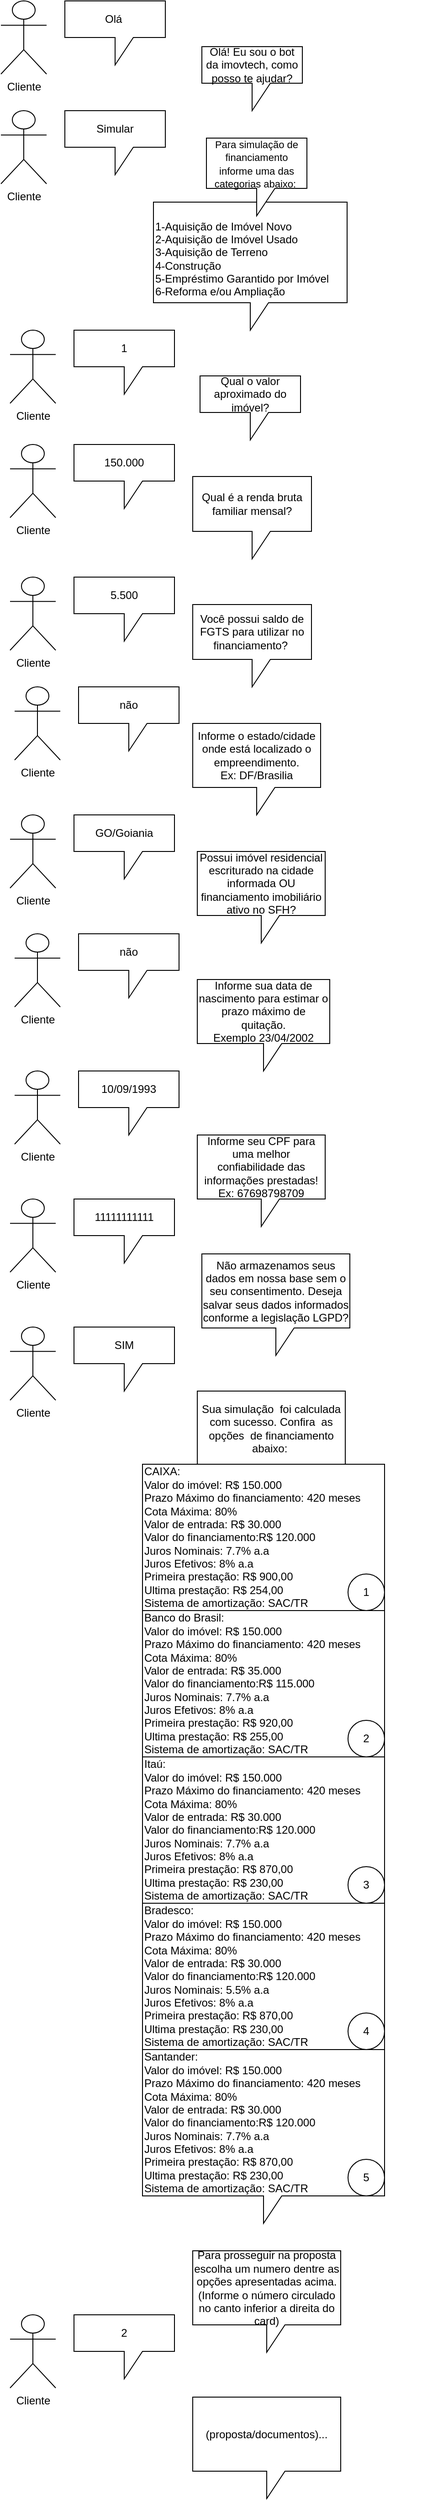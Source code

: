 <mxfile version="14.7.3" type="device"><diagram id="b9OmlH3RRHzQjavhj4P1" name="Page-1"><mxGraphModel dx="868" dy="482" grid="1" gridSize="10" guides="1" tooltips="1" connect="1" arrows="1" fold="1" page="1" pageScale="1" pageWidth="827" pageHeight="1169" math="0" shadow="0"><root><mxCell id="0"/><mxCell id="1" parent="0"/><mxCell id="jeerwUKFaOaXz80sRQCc-1" value="Cliente" style="shape=umlActor;verticalLabelPosition=bottom;verticalAlign=top;html=1;outlineConnect=0;" parent="1" vertex="1"><mxGeometry x="110" y="60" width="50" height="80" as="geometry"/></mxCell><mxCell id="jeerwUKFaOaXz80sRQCc-3" value="" style="shape=image;html=1;verticalAlign=top;verticalLabelPosition=bottom;labelBackgroundColor=#ffffff;imageAspect=0;aspect=fixed;image=https://cdn2.iconfinder.com/data/icons/artificial-intelligence-52/48/bl_1647_Robot_artificial_intelligence_worker_dog_magnifier_bot-128.png" parent="1" vertex="1"><mxGeometry x="450" y="120" width="70" height="70" as="geometry"/></mxCell><mxCell id="jeerwUKFaOaXz80sRQCc-5" value="Olá&amp;nbsp;" style="shape=callout;whiteSpace=wrap;html=1;perimeter=calloutPerimeter;" parent="1" vertex="1"><mxGeometry x="180" y="60" width="110" height="70" as="geometry"/></mxCell><mxCell id="jeerwUKFaOaXz80sRQCc-6" value="Olá! Eu sou o bot da imovtech, como posso te ajudar?" style="shape=callout;whiteSpace=wrap;html=1;perimeter=calloutPerimeter;" parent="1" vertex="1"><mxGeometry x="330" y="110" width="110" height="70" as="geometry"/></mxCell><mxCell id="jeerwUKFaOaXz80sRQCc-11" value="Cliente" style="shape=umlActor;verticalLabelPosition=bottom;verticalAlign=top;html=1;outlineConnect=0;" parent="1" vertex="1"><mxGeometry x="110" y="180" width="50" height="80" as="geometry"/></mxCell><mxCell id="jeerwUKFaOaXz80sRQCc-12" value="Simular" style="shape=callout;whiteSpace=wrap;html=1;perimeter=calloutPerimeter;" parent="1" vertex="1"><mxGeometry x="180" y="180" width="110" height="70" as="geometry"/></mxCell><mxCell id="jeerwUKFaOaXz80sRQCc-13" value="" style="shape=image;html=1;verticalAlign=top;verticalLabelPosition=bottom;labelBackgroundColor=#ffffff;imageAspect=0;aspect=fixed;image=https://cdn2.iconfinder.com/data/icons/artificial-intelligence-52/48/bl_1647_Robot_artificial_intelligence_worker_dog_magnifier_bot-128.png" parent="1" vertex="1"><mxGeometry x="450" y="225" width="70" height="70" as="geometry"/></mxCell><mxCell id="jeerwUKFaOaXz80sRQCc-19" value="&lt;p&gt;&lt;span&gt;&lt;br&gt;&lt;/span&gt;&lt;span&gt;1-Aquisição de Imóvel Novo&lt;br&gt;&lt;/span&gt;&lt;span&gt;2-Aquisição de Imóvel Usado&lt;br&gt;&lt;/span&gt;&lt;span&gt;3-Aquisição de Terreno&lt;br&gt;&lt;/span&gt;&lt;span&gt;4-Construção&lt;br&gt;&lt;/span&gt;&lt;span&gt;5-Empréstimo Garantido por Imóvel&lt;/span&gt;&lt;span&gt;&lt;br&gt;&lt;/span&gt;&lt;span&gt;6-Reforma e/ou Ampliação&lt;/span&gt;&lt;/p&gt;" style="shape=callout;whiteSpace=wrap;html=1;perimeter=calloutPerimeter;align=left;" parent="1" vertex="1"><mxGeometry x="277" y="280" width="212" height="140" as="geometry"/></mxCell><mxCell id="jeerwUKFaOaXz80sRQCc-20" value="&lt;font style=&quot;font-size: 11px&quot;&gt;Para simulação de financiamento informe uma das categorias abaixo:&amp;nbsp;&lt;/font&gt;" style="shape=callout;whiteSpace=wrap;html=1;perimeter=calloutPerimeter;" parent="1" vertex="1"><mxGeometry x="335" y="210" width="110" height="85" as="geometry"/></mxCell><mxCell id="jeerwUKFaOaXz80sRQCc-22" value="Cliente" style="shape=umlActor;verticalLabelPosition=bottom;verticalAlign=top;html=1;outlineConnect=0;" parent="1" vertex="1"><mxGeometry x="120" y="420" width="50" height="80" as="geometry"/></mxCell><mxCell id="jeerwUKFaOaXz80sRQCc-23" value="" style="shape=image;html=1;verticalAlign=top;verticalLabelPosition=bottom;labelBackgroundColor=#ffffff;imageAspect=0;aspect=fixed;image=https://cdn2.iconfinder.com/data/icons/artificial-intelligence-52/48/bl_1647_Robot_artificial_intelligence_worker_dog_magnifier_bot-128.png" parent="1" vertex="1"><mxGeometry x="450" y="480" width="70" height="70" as="geometry"/></mxCell><mxCell id="jeerwUKFaOaXz80sRQCc-24" value="1" style="shape=callout;whiteSpace=wrap;html=1;perimeter=calloutPerimeter;" parent="1" vertex="1"><mxGeometry x="190" y="420" width="110" height="70" as="geometry"/></mxCell><mxCell id="jeerwUKFaOaXz80sRQCc-25" value="Qual o valor aproximado do imóvel?" style="shape=callout;whiteSpace=wrap;html=1;perimeter=calloutPerimeter;" parent="1" vertex="1"><mxGeometry x="328" y="470" width="110" height="70" as="geometry"/></mxCell><mxCell id="jeerwUKFaOaXz80sRQCc-26" value="Cliente" style="shape=umlActor;verticalLabelPosition=bottom;verticalAlign=top;html=1;outlineConnect=0;" parent="1" vertex="1"><mxGeometry x="120" y="545" width="50" height="80" as="geometry"/></mxCell><mxCell id="jeerwUKFaOaXz80sRQCc-27" value="150.000" style="shape=callout;whiteSpace=wrap;html=1;perimeter=calloutPerimeter;" parent="1" vertex="1"><mxGeometry x="190" y="545" width="110" height="70" as="geometry"/></mxCell><mxCell id="jeerwUKFaOaXz80sRQCc-28" value="Informe o estado/cidade onde está localizado o empreendimento. &lt;br&gt;Ex: DF/Brasilia" style="shape=callout;whiteSpace=wrap;html=1;perimeter=calloutPerimeter;" parent="1" vertex="1"><mxGeometry x="320" y="850" width="140" height="100" as="geometry"/></mxCell><mxCell id="jeerwUKFaOaXz80sRQCc-29" value="" style="shape=image;html=1;verticalAlign=top;verticalLabelPosition=bottom;labelBackgroundColor=#ffffff;imageAspect=0;aspect=fixed;image=https://cdn2.iconfinder.com/data/icons/artificial-intelligence-52/48/bl_1647_Robot_artificial_intelligence_worker_dog_magnifier_bot-128.png" parent="1" vertex="1"><mxGeometry x="470" y="880" width="70" height="70" as="geometry"/></mxCell><mxCell id="jeerwUKFaOaXz80sRQCc-30" value="Cliente" style="shape=umlActor;verticalLabelPosition=bottom;verticalAlign=top;html=1;outlineConnect=0;" parent="1" vertex="1"><mxGeometry x="125" y="1230" width="50" height="80" as="geometry"/></mxCell><mxCell id="jeerwUKFaOaXz80sRQCc-31" value="10/09/1993" style="shape=callout;whiteSpace=wrap;html=1;perimeter=calloutPerimeter;" parent="1" vertex="1"><mxGeometry x="195" y="1230" width="110" height="70" as="geometry"/></mxCell><mxCell id="jeerwUKFaOaXz80sRQCc-32" value="Informe sua data de nascimento para estimar o prazo máximo de quitação. &lt;br&gt;Exemplo 23/04/2002" style="shape=callout;whiteSpace=wrap;html=1;perimeter=calloutPerimeter;" parent="1" vertex="1"><mxGeometry x="325" y="1130" width="145" height="100" as="geometry"/></mxCell><mxCell id="jeerwUKFaOaXz80sRQCc-33" value="" style="shape=image;html=1;verticalAlign=top;verticalLabelPosition=bottom;labelBackgroundColor=#ffffff;imageAspect=0;aspect=fixed;image=https://cdn2.iconfinder.com/data/icons/artificial-intelligence-52/48/bl_1647_Robot_artificial_intelligence_worker_dog_magnifier_bot-128.png" parent="1" vertex="1"><mxGeometry x="482" y="1150" width="70" height="70" as="geometry"/></mxCell><mxCell id="jeerwUKFaOaXz80sRQCc-35" value="Cliente" style="shape=umlActor;verticalLabelPosition=bottom;verticalAlign=top;html=1;outlineConnect=0;" parent="1" vertex="1"><mxGeometry x="120" y="690" width="50" height="80" as="geometry"/></mxCell><mxCell id="jeerwUKFaOaXz80sRQCc-36" value="5.500" style="shape=callout;whiteSpace=wrap;html=1;perimeter=calloutPerimeter;" parent="1" vertex="1"><mxGeometry x="190" y="690" width="110" height="70" as="geometry"/></mxCell><mxCell id="jeerwUKFaOaXz80sRQCc-37" value="Qual é a renda bruta familiar mensal?" style="shape=callout;whiteSpace=wrap;html=1;perimeter=calloutPerimeter;" parent="1" vertex="1"><mxGeometry x="320" y="580" width="130" height="90" as="geometry"/></mxCell><mxCell id="jeerwUKFaOaXz80sRQCc-38" value="" style="shape=image;html=1;verticalAlign=top;verticalLabelPosition=bottom;labelBackgroundColor=#ffffff;imageAspect=0;aspect=fixed;image=https://cdn2.iconfinder.com/data/icons/artificial-intelligence-52/48/bl_1647_Robot_artificial_intelligence_worker_dog_magnifier_bot-128.png" parent="1" vertex="1"><mxGeometry x="460" y="600" width="70" height="70" as="geometry"/></mxCell><mxCell id="jeerwUKFaOaXz80sRQCc-43" value="Cliente" style="shape=umlActor;verticalLabelPosition=bottom;verticalAlign=top;html=1;outlineConnect=0;" parent="1" vertex="1"><mxGeometry x="120" y="950" width="50" height="80" as="geometry"/></mxCell><mxCell id="jeerwUKFaOaXz80sRQCc-44" value="GO/Goiania" style="shape=callout;whiteSpace=wrap;html=1;perimeter=calloutPerimeter;" parent="1" vertex="1"><mxGeometry x="190" y="950" width="110" height="70" as="geometry"/></mxCell><mxCell id="jeerwUKFaOaXz80sRQCc-45" value="Informe seu CPF para uma melhor confiabilidade das informações prestadas!&lt;br&gt;Ex: 67698798709" style="shape=callout;whiteSpace=wrap;html=1;perimeter=calloutPerimeter;" parent="1" vertex="1"><mxGeometry x="325" y="1300" width="140" height="100" as="geometry"/></mxCell><mxCell id="jeerwUKFaOaXz80sRQCc-46" value="" style="shape=image;html=1;verticalAlign=top;verticalLabelPosition=bottom;labelBackgroundColor=#ffffff;imageAspect=0;aspect=fixed;image=https://cdn2.iconfinder.com/data/icons/artificial-intelligence-52/48/bl_1647_Robot_artificial_intelligence_worker_dog_magnifier_bot-128.png" parent="1" vertex="1"><mxGeometry x="475" y="1320" width="70" height="70" as="geometry"/></mxCell><mxCell id="jeerwUKFaOaXz80sRQCc-47" value="Não armazenamos seus dados em nossa base sem o seu consentimento. Deseja salvar seus dados informados conforme a legislação LGPD?" style="shape=callout;whiteSpace=wrap;html=1;perimeter=calloutPerimeter;" parent="1" vertex="1"><mxGeometry x="330" y="1430" width="162" height="111" as="geometry"/></mxCell><mxCell id="jeerwUKFaOaXz80sRQCc-49" value="Cliente" style="shape=umlActor;verticalLabelPosition=bottom;verticalAlign=top;html=1;outlineConnect=0;" parent="1" vertex="1"><mxGeometry x="120" y="1370" width="50" height="80" as="geometry"/></mxCell><mxCell id="jeerwUKFaOaXz80sRQCc-50" value="11111111111" style="shape=callout;whiteSpace=wrap;html=1;perimeter=calloutPerimeter;" parent="1" vertex="1"><mxGeometry x="190" y="1370" width="110" height="70" as="geometry"/></mxCell><mxCell id="jeerwUKFaOaXz80sRQCc-51" value="" style="shape=image;html=1;verticalAlign=top;verticalLabelPosition=bottom;labelBackgroundColor=#ffffff;imageAspect=0;aspect=fixed;image=https://cdn2.iconfinder.com/data/icons/artificial-intelligence-52/48/bl_1647_Robot_artificial_intelligence_worker_dog_magnifier_bot-128.png" parent="1" vertex="1"><mxGeometry x="500" y="1471" width="70" height="70" as="geometry"/></mxCell><mxCell id="jeerwUKFaOaXz80sRQCc-54" value="Cliente" style="shape=umlActor;verticalLabelPosition=bottom;verticalAlign=top;html=1;outlineConnect=0;" parent="1" vertex="1"><mxGeometry x="120" y="1510" width="50" height="80" as="geometry"/></mxCell><mxCell id="jeerwUKFaOaXz80sRQCc-55" value="SIM" style="shape=callout;whiteSpace=wrap;html=1;perimeter=calloutPerimeter;" parent="1" vertex="1"><mxGeometry x="190" y="1510" width="110" height="70" as="geometry"/></mxCell><mxCell id="jeerwUKFaOaXz80sRQCc-56" value="Cliente" style="shape=umlActor;verticalLabelPosition=bottom;verticalAlign=top;html=1;outlineConnect=0;" parent="1" vertex="1"><mxGeometry x="125" y="810" width="50" height="80" as="geometry"/></mxCell><mxCell id="jeerwUKFaOaXz80sRQCc-57" value="não" style="shape=callout;whiteSpace=wrap;html=1;perimeter=calloutPerimeter;" parent="1" vertex="1"><mxGeometry x="195" y="810" width="110" height="70" as="geometry"/></mxCell><mxCell id="jeerwUKFaOaXz80sRQCc-58" value="&lt;p&gt;&lt;span style=&quot;text-align: left&quot;&gt;Você possui saldo de FGTS para utilizar no financiamento?&lt;/span&gt;&lt;span style=&quot;text-align: left&quot;&gt;&amp;nbsp;&lt;/span&gt;&lt;/p&gt;" style="shape=callout;whiteSpace=wrap;html=1;perimeter=calloutPerimeter;" parent="1" vertex="1"><mxGeometry x="320" y="720" width="130" height="90" as="geometry"/></mxCell><mxCell id="jeerwUKFaOaXz80sRQCc-59" value="" style="shape=image;html=1;verticalAlign=top;verticalLabelPosition=bottom;labelBackgroundColor=#ffffff;imageAspect=0;aspect=fixed;image=https://cdn2.iconfinder.com/data/icons/artificial-intelligence-52/48/bl_1647_Robot_artificial_intelligence_worker_dog_magnifier_bot-128.png" parent="1" vertex="1"><mxGeometry x="460" y="740" width="70" height="70" as="geometry"/></mxCell><mxCell id="jeerwUKFaOaXz80sRQCc-60" value="Cliente" style="shape=umlActor;verticalLabelPosition=bottom;verticalAlign=top;html=1;outlineConnect=0;" parent="1" vertex="1"><mxGeometry x="125" y="1080" width="50" height="80" as="geometry"/></mxCell><mxCell id="jeerwUKFaOaXz80sRQCc-61" value="não" style="shape=callout;whiteSpace=wrap;html=1;perimeter=calloutPerimeter;" parent="1" vertex="1"><mxGeometry x="195" y="1080" width="110" height="70" as="geometry"/></mxCell><mxCell id="jeerwUKFaOaXz80sRQCc-62" value="&lt;p&gt;&lt;span style=&quot;text-align: center ; text-indent: 0px ; display: inline ; float: none&quot;&gt;Possui imóvel residencial escriturado na cidade informada OU financiamento imobiliário ativo no SFH?&lt;/span&gt;&lt;/p&gt;" style="shape=callout;whiteSpace=wrap;html=1;perimeter=calloutPerimeter;" parent="1" vertex="1"><mxGeometry x="325" y="990" width="140" height="100" as="geometry"/></mxCell><mxCell id="jeerwUKFaOaXz80sRQCc-63" value="" style="shape=image;html=1;verticalAlign=top;verticalLabelPosition=bottom;labelBackgroundColor=#ffffff;imageAspect=0;aspect=fixed;image=https://cdn2.iconfinder.com/data/icons/artificial-intelligence-52/48/bl_1647_Robot_artificial_intelligence_worker_dog_magnifier_bot-128.png" parent="1" vertex="1"><mxGeometry x="475" y="1020" width="70" height="70" as="geometry"/></mxCell><mxCell id="jeerwUKFaOaXz80sRQCc-65" value="Sua simulação&amp;nbsp; foi calculada com sucesso. Confira&amp;nbsp; as opções&amp;nbsp; de financiamento abaixo:&amp;nbsp;" style="shape=callout;whiteSpace=wrap;html=1;perimeter=calloutPerimeter;" parent="1" vertex="1"><mxGeometry x="325" y="1580" width="162" height="111" as="geometry"/></mxCell><mxCell id="jeerwUKFaOaXz80sRQCc-66" value="" style="shape=image;html=1;verticalAlign=top;verticalLabelPosition=bottom;labelBackgroundColor=#ffffff;imageAspect=0;aspect=fixed;image=https://cdn2.iconfinder.com/data/icons/artificial-intelligence-52/48/bl_1647_Robot_artificial_intelligence_worker_dog_magnifier_bot-128.png" parent="1" vertex="1"><mxGeometry x="487" y="1600.5" width="70" height="70" as="geometry"/></mxCell><mxCell id="jeerwUKFaOaXz80sRQCc-68" value="CAIXA:&amp;nbsp;&lt;br&gt;Valor do imóvel: R$ 150.000&lt;br&gt;Prazo Máximo do financiamento: 420 meses&lt;br&gt;Cota Máxima: 80%&lt;br&gt;Valor de entrada: R$ 30.000&lt;br&gt;Valor do financiamento:R$ 120.000&lt;br&gt;Juros Nominais: 7.7% a.a&lt;br&gt;Juros Efetivos: 8% a.a&lt;br&gt;Primeira prestação: R$ 900,00&lt;br&gt;Ultima prestação: R$ 254,00&lt;br&gt;Sistema de amortização: SAC/TR" style="shape=callout;whiteSpace=wrap;html=1;perimeter=calloutPerimeter;align=left;" parent="1" vertex="1"><mxGeometry x="265" y="1660" width="265" height="190" as="geometry"/></mxCell><mxCell id="jeerwUKFaOaXz80sRQCc-69" value="Banco do Brasil:&amp;nbsp;&lt;br&gt;Valor do imóvel: R$ 150.000&lt;br&gt;Prazo Máximo do financiamento: 420 meses&lt;br&gt;Cota Máxima: 80%&lt;br&gt;Valor de entrada: R$ 35.000&lt;br&gt;Valor do financiamento:R$ 115.000&lt;br&gt;Juros Nominais: 7.7% a.a&lt;br&gt;Juros Efetivos: 8% a.a&lt;br&gt;Primeira prestação: R$ 920,00&lt;br&gt;Ultima prestação: R$ 255,00&lt;br&gt;Sistema de amortização: SAC/TR" style="shape=callout;whiteSpace=wrap;html=1;perimeter=calloutPerimeter;align=left;" parent="1" vertex="1"><mxGeometry x="265" y="1820" width="265" height="190" as="geometry"/></mxCell><mxCell id="jeerwUKFaOaXz80sRQCc-70" value="Itaú:&amp;nbsp;&lt;br&gt;Valor do imóvel: R$ 150.000&lt;br&gt;Prazo Máximo do financiamento: 420 meses&lt;br&gt;Cota Máxima: 80%&lt;br&gt;Valor de entrada: R$ 30.000&lt;br&gt;Valor do financiamento:R$ 120.000&lt;br&gt;Juros Nominais: 7.7% a.a&lt;br&gt;Juros Efetivos: 8% a.a&lt;br&gt;Primeira prestação: R$ 870,00&lt;br&gt;Ultima prestação: R$ 230,00&lt;br&gt;Sistema de amortização: SAC/TR" style="shape=callout;whiteSpace=wrap;html=1;perimeter=calloutPerimeter;align=left;" parent="1" vertex="1"><mxGeometry x="265" y="1980" width="265" height="190" as="geometry"/></mxCell><mxCell id="jeerwUKFaOaXz80sRQCc-71" value="Bradesco:&amp;nbsp;&lt;br&gt;Valor do imóvel: R$ 150.000&lt;br&gt;Prazo Máximo do financiamento: 420 meses&lt;br&gt;Cota Máxima: 80%&lt;br&gt;Valor de entrada: R$ 30.000&lt;br&gt;Valor do financiamento:R$ 120.000&lt;br&gt;Juros Nominais: 5.5% a.a&lt;br&gt;Juros Efetivos: 8% a.a&lt;br&gt;Primeira prestação: R$ 870,00&lt;br&gt;Ultima prestação: R$ 230,00&lt;br&gt;Sistema de amortização: SAC/TR" style="shape=callout;whiteSpace=wrap;html=1;perimeter=calloutPerimeter;align=left;" parent="1" vertex="1"><mxGeometry x="265" y="2140" width="265" height="190" as="geometry"/></mxCell><mxCell id="jeerwUKFaOaXz80sRQCc-72" value="Santander:&amp;nbsp;&lt;br&gt;Valor do imóvel: R$ 150.000&lt;br&gt;Prazo Máximo do financiamento: 420 meses&lt;br&gt;Cota Máxima: 80%&lt;br&gt;Valor de entrada: R$ 30.000&lt;br&gt;Valor do financiamento:R$ 120.000&lt;br&gt;Juros Nominais: 7.7% a.a&lt;br&gt;Juros Efetivos: 8% a.a&lt;br&gt;Primeira prestação: R$ 870,00&lt;br&gt;Ultima prestação: R$ 230,00&lt;br&gt;Sistema de amortização: SAC/TR" style="shape=callout;whiteSpace=wrap;html=1;perimeter=calloutPerimeter;align=left;" parent="1" vertex="1"><mxGeometry x="265" y="2300" width="265" height="190" as="geometry"/></mxCell><mxCell id="jeerwUKFaOaXz80sRQCc-78" value="4" style="ellipse;whiteSpace=wrap;html=1;aspect=fixed;" parent="1" vertex="1"><mxGeometry x="490" y="2260" width="40" height="40" as="geometry"/></mxCell><mxCell id="jeerwUKFaOaXz80sRQCc-79" value="1" style="ellipse;whiteSpace=wrap;html=1;aspect=fixed;" parent="1" vertex="1"><mxGeometry x="490" y="1780" width="40" height="40" as="geometry"/></mxCell><mxCell id="jeerwUKFaOaXz80sRQCc-80" value="2" style="ellipse;whiteSpace=wrap;html=1;aspect=fixed;" parent="1" vertex="1"><mxGeometry x="490" y="1940" width="40" height="40" as="geometry"/></mxCell><mxCell id="jeerwUKFaOaXz80sRQCc-81" value="3" style="ellipse;whiteSpace=wrap;html=1;aspect=fixed;" parent="1" vertex="1"><mxGeometry x="490" y="2100" width="40" height="40" as="geometry"/></mxCell><mxCell id="jeerwUKFaOaXz80sRQCc-82" value="5" style="ellipse;whiteSpace=wrap;html=1;aspect=fixed;" parent="1" vertex="1"><mxGeometry x="490" y="2420" width="40" height="40" as="geometry"/></mxCell><mxCell id="jeerwUKFaOaXz80sRQCc-83" value="Para prosseguir na proposta escolha um numero dentre as opções apresentadas acima. (Informe o número circulado no canto inferior a direita do card)" style="shape=callout;whiteSpace=wrap;html=1;perimeter=calloutPerimeter;" parent="1" vertex="1"><mxGeometry x="320" y="2520" width="162" height="111" as="geometry"/></mxCell><mxCell id="jeerwUKFaOaXz80sRQCc-84" value="" style="shape=image;html=1;verticalAlign=top;verticalLabelPosition=bottom;labelBackgroundColor=#ffffff;imageAspect=0;aspect=fixed;image=https://cdn2.iconfinder.com/data/icons/artificial-intelligence-52/48/bl_1647_Robot_artificial_intelligence_worker_dog_magnifier_bot-128.png" parent="1" vertex="1"><mxGeometry x="482" y="2580" width="70" height="70" as="geometry"/></mxCell><mxCell id="jeerwUKFaOaXz80sRQCc-85" value="Cliente" style="shape=umlActor;verticalLabelPosition=bottom;verticalAlign=top;html=1;outlineConnect=0;" parent="1" vertex="1"><mxGeometry x="120" y="2590" width="50" height="80" as="geometry"/></mxCell><mxCell id="jeerwUKFaOaXz80sRQCc-86" value="2" style="shape=callout;whiteSpace=wrap;html=1;perimeter=calloutPerimeter;" parent="1" vertex="1"><mxGeometry x="190" y="2590" width="110" height="70" as="geometry"/></mxCell><mxCell id="jeerwUKFaOaXz80sRQCc-87" value="(proposta/documentos)..." style="shape=callout;whiteSpace=wrap;html=1;perimeter=calloutPerimeter;" parent="1" vertex="1"><mxGeometry x="320" y="2680" width="162" height="111" as="geometry"/></mxCell><mxCell id="jeerwUKFaOaXz80sRQCc-88" value="" style="shape=image;html=1;verticalAlign=top;verticalLabelPosition=bottom;labelBackgroundColor=#ffffff;imageAspect=0;aspect=fixed;image=https://cdn2.iconfinder.com/data/icons/artificial-intelligence-52/48/bl_1647_Robot_artificial_intelligence_worker_dog_magnifier_bot-128.png" parent="1" vertex="1"><mxGeometry x="482" y="2710" width="70" height="70" as="geometry"/></mxCell></root></mxGraphModel></diagram></mxfile>